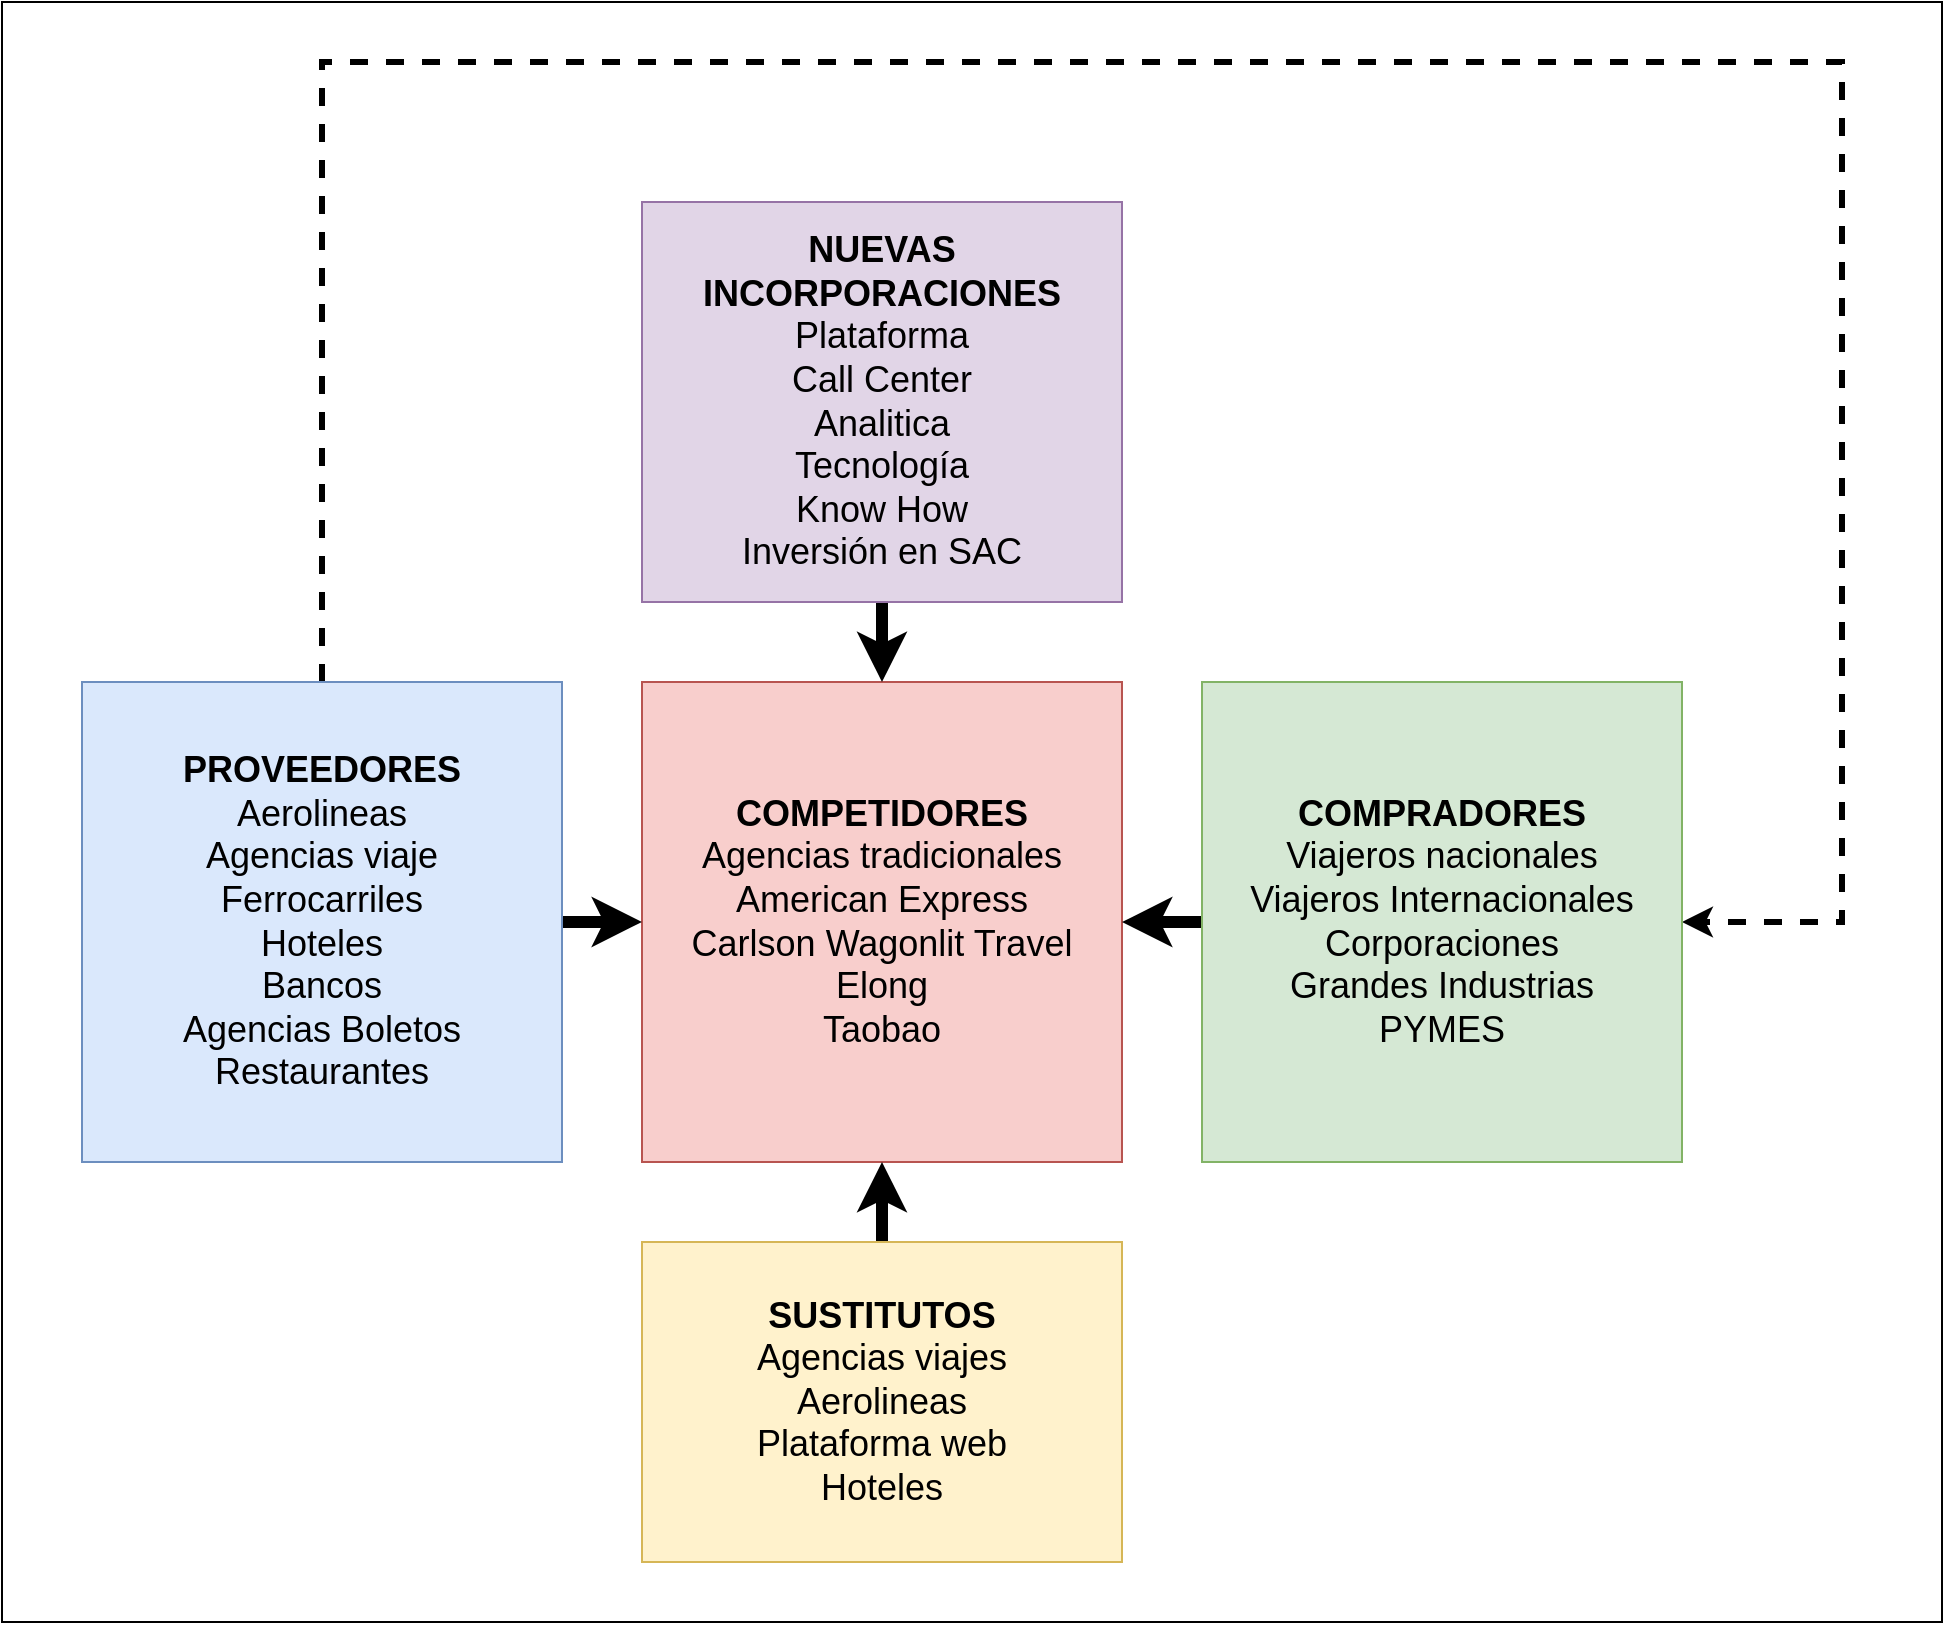 <mxfile version="20.0.3" type="github">
  <diagram id="K3HjtqoxPJ0Ie2l4iLUF" name="Page-1">
    <mxGraphModel dx="2523" dy="2034" grid="1" gridSize="10" guides="1" tooltips="1" connect="1" arrows="1" fold="1" page="1" pageScale="1" pageWidth="850" pageHeight="1100" math="0" shadow="0">
      <root>
        <mxCell id="0" />
        <mxCell id="1" parent="0" />
        <mxCell id="JY1hPa6wdj1zNyFiTPDM-53" value="" style="rounded=0;whiteSpace=wrap;html=1;fontSize=18;" vertex="1" parent="1">
          <mxGeometry x="-80" y="-180" width="970" height="810" as="geometry" />
        </mxCell>
        <mxCell id="JY1hPa6wdj1zNyFiTPDM-1" value="COMPETIDORES&lt;br&gt;&lt;span style=&quot;font-weight: normal;&quot;&gt;Agencias tradicionales&lt;br&gt;American Express&lt;br&gt;Carlson Wagonlit Travel&lt;br&gt;Elong&lt;br&gt;Taobao&lt;br&gt;&lt;/span&gt;" style="rounded;whiteSpace=wrap;html=1;fontSize=18;fontStyle=1;labelPosition=center;verticalLabelPosition=middle;align=center;verticalAlign=middle;fillColor=#f8cecc;strokeColor=#b85450;" vertex="1" parent="1">
          <mxGeometry x="240" y="160" width="240" height="240" as="geometry" />
        </mxCell>
        <mxCell id="JY1hPa6wdj1zNyFiTPDM-25" style="edgeStyle=orthogonalEdgeStyle;rounded=0;orthogonalLoop=1;jettySize=auto;html=1;exitX=1;exitY=0.5;exitDx=0;exitDy=0;entryX=0;entryY=0.5;entryDx=0;entryDy=0;fontSize=18;strokeWidth=6;" edge="1" parent="1" source="JY1hPa6wdj1zNyFiTPDM-2" target="JY1hPa6wdj1zNyFiTPDM-1">
          <mxGeometry relative="1" as="geometry" />
        </mxCell>
        <mxCell id="JY1hPa6wdj1zNyFiTPDM-52" style="edgeStyle=orthogonalEdgeStyle;rounded=0;orthogonalLoop=1;jettySize=auto;html=1;exitX=0.5;exitY=0;exitDx=0;exitDy=0;entryX=1;entryY=0.5;entryDx=0;entryDy=0;fontSize=18;strokeWidth=3;dashed=1;" edge="1" parent="1" source="JY1hPa6wdj1zNyFiTPDM-2" target="JY1hPa6wdj1zNyFiTPDM-4">
          <mxGeometry relative="1" as="geometry">
            <Array as="points">
              <mxPoint x="80" y="-150" />
              <mxPoint x="840" y="-150" />
              <mxPoint x="840" y="280" />
            </Array>
          </mxGeometry>
        </mxCell>
        <mxCell id="JY1hPa6wdj1zNyFiTPDM-2" value="PROVEEDORES&lt;br&gt;&lt;span style=&quot;font-weight: normal;&quot;&gt;Aerolineas&lt;br&gt;Agencias viaje&lt;br&gt;Ferrocarriles&lt;br&gt;Hoteles&lt;br&gt;Bancos&lt;br&gt;Agencias Boletos&lt;br&gt;Restaurantes&lt;/span&gt;" style="rounded;whiteSpace=wrap;html=1;fontSize=18;fontStyle=1;fillColor=#dae8fc;strokeColor=#6c8ebf;" vertex="1" parent="1">
          <mxGeometry x="-40" y="160" width="240" height="240" as="geometry" />
        </mxCell>
        <mxCell id="JY1hPa6wdj1zNyFiTPDM-46" style="edgeStyle=orthogonalEdgeStyle;rounded=0;orthogonalLoop=1;jettySize=auto;html=1;exitX=0.5;exitY=0;exitDx=0;exitDy=0;entryX=0.5;entryY=1;entryDx=0;entryDy=0;fontSize=18;strokeWidth=6;" edge="1" parent="1" source="JY1hPa6wdj1zNyFiTPDM-3" target="JY1hPa6wdj1zNyFiTPDM-1">
          <mxGeometry relative="1" as="geometry" />
        </mxCell>
        <mxCell id="JY1hPa6wdj1zNyFiTPDM-3" value="SUSTITUTOS&lt;br&gt;&lt;span style=&quot;font-weight: normal;&quot;&gt;Agencias viajes&lt;br&gt;Aerolineas&lt;br&gt;Plataforma web&lt;br&gt;Hoteles&lt;/span&gt;" style="rounded;whiteSpace=wrap;html=1;fontSize=18;fontStyle=1;fillColor=#fff2cc;strokeColor=#d6b656;" vertex="1" parent="1">
          <mxGeometry x="240" y="440" width="240" height="160" as="geometry" />
        </mxCell>
        <mxCell id="JY1hPa6wdj1zNyFiTPDM-37" style="edgeStyle=orthogonalEdgeStyle;rounded=0;orthogonalLoop=1;jettySize=auto;html=1;exitX=0;exitY=0.5;exitDx=0;exitDy=0;entryX=1;entryY=0.5;entryDx=0;entryDy=0;fontSize=18;strokeWidth=6;" edge="1" parent="1" source="JY1hPa6wdj1zNyFiTPDM-4" target="JY1hPa6wdj1zNyFiTPDM-1">
          <mxGeometry relative="1" as="geometry" />
        </mxCell>
        <mxCell id="JY1hPa6wdj1zNyFiTPDM-4" value="COMPRADORES&lt;br&gt;&lt;span style=&quot;font-weight: normal;&quot;&gt;Viajeros nacionales&lt;br&gt;Viajeros Internacionales&lt;br&gt;Corporaciones&lt;br&gt;Grandes Industrias&lt;br&gt;PYMES&lt;/span&gt;" style="rounded;whiteSpace=wrap;html=1;fontSize=18;fontStyle=1;fillColor=#d5e8d4;strokeColor=#82b366;" vertex="1" parent="1">
          <mxGeometry x="520" y="160" width="240" height="240" as="geometry" />
        </mxCell>
        <mxCell id="JY1hPa6wdj1zNyFiTPDM-47" style="edgeStyle=orthogonalEdgeStyle;rounded=0;orthogonalLoop=1;jettySize=auto;html=1;exitX=0.5;exitY=1;exitDx=0;exitDy=0;entryX=0.5;entryY=0;entryDx=0;entryDy=0;fontSize=18;strokeWidth=6;" edge="1" parent="1" source="JY1hPa6wdj1zNyFiTPDM-5" target="JY1hPa6wdj1zNyFiTPDM-1">
          <mxGeometry relative="1" as="geometry" />
        </mxCell>
        <mxCell id="JY1hPa6wdj1zNyFiTPDM-5" value="NUEVAS INCORPORACIONES&lt;br&gt;&lt;span style=&quot;font-weight: normal;&quot;&gt;Plataforma&lt;br&gt;Call Center&lt;br&gt;Analitica&lt;br&gt;Tecnología&lt;br&gt;Know How&lt;br&gt;Inversión en SAC&lt;br&gt;&lt;/span&gt;" style="rounded;whiteSpace=wrap;html=1;fontSize=18;fontStyle=1;fillColor=#e1d5e7;strokeColor=#9673a6;" vertex="1" parent="1">
          <mxGeometry x="240" y="-80" width="240" height="200" as="geometry" />
        </mxCell>
      </root>
    </mxGraphModel>
  </diagram>
</mxfile>
